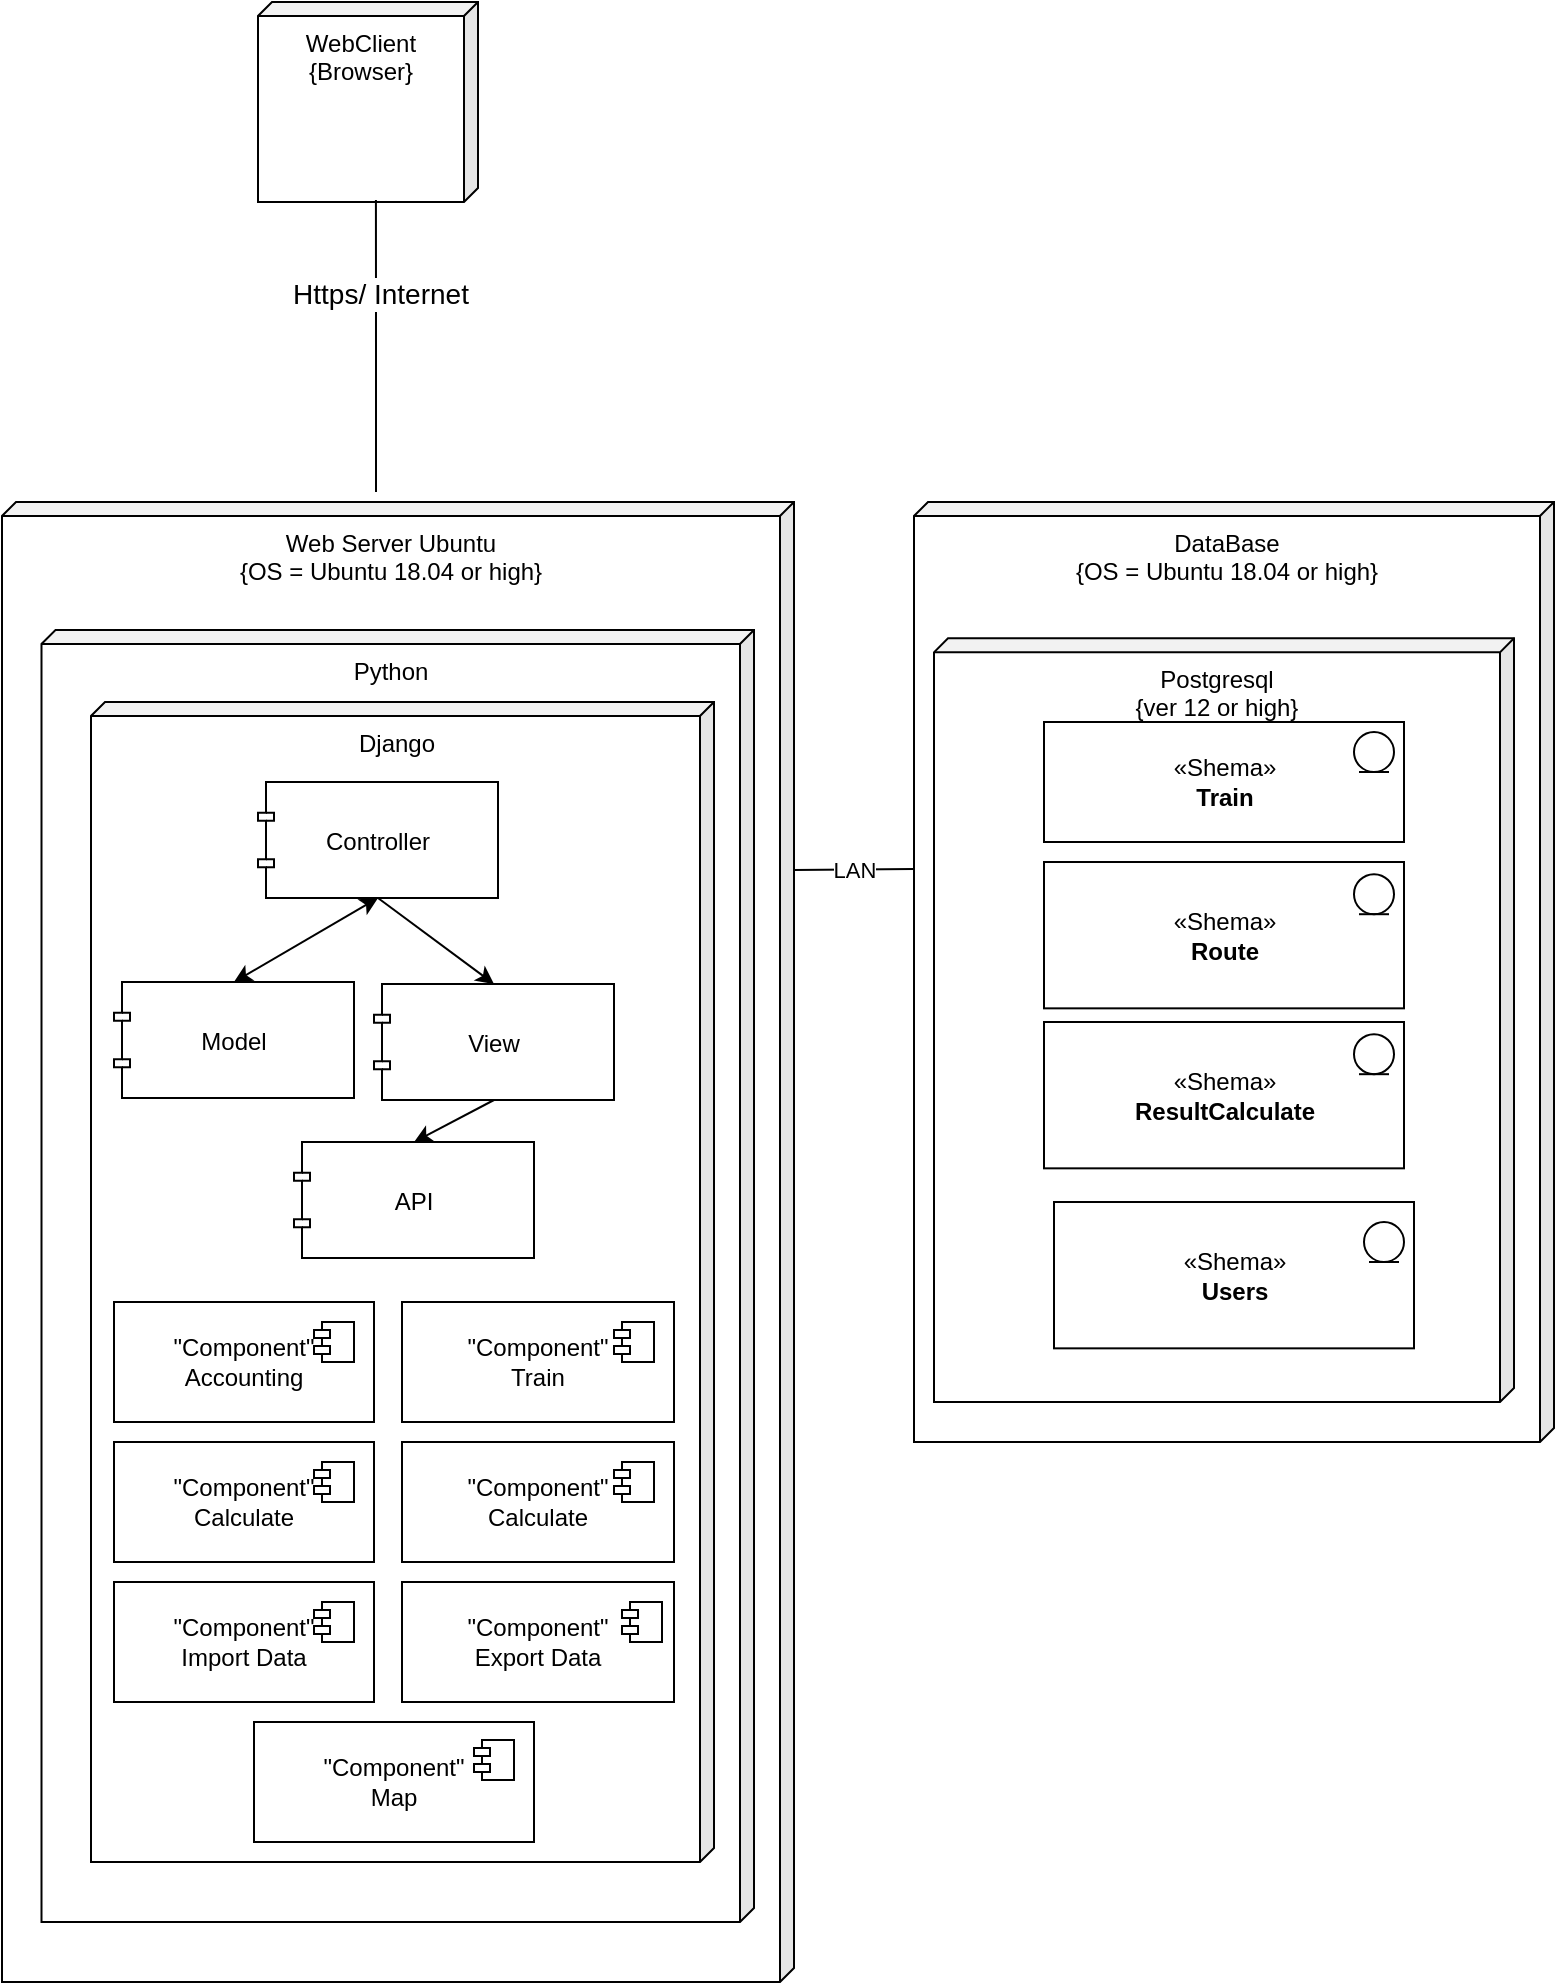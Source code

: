 <mxfile version="13.2.1" type="device"><diagram id="oHzRl0X2gv2opYqQk9cA" name="Страница 1"><mxGraphModel dx="1923" dy="1048" grid="1" gridSize="10" guides="1" tooltips="1" connect="1" arrows="1" fold="1" page="1" pageScale="1" pageWidth="827" pageHeight="1169" math="0" shadow="0"><root><mxCell id="0"/><mxCell id="1" parent="0"/><mxCell id="zZoE4T8_0NgG6DLh_iuL-18" value="WebClient&lt;br&gt;{Browser}" style="shape=cube;whiteSpace=wrap;html=1;boundedLbl=1;backgroundOutline=1;darkOpacity=0.05;darkOpacity2=0.1;size=7;flipV=0;flipH=1;verticalAlign=top;gradientColor=none;gradientDirection=east;" parent="1" vertex="1"><mxGeometry x="222" y="280" width="110" height="100" as="geometry"/></mxCell><mxCell id="zZoE4T8_0NgG6DLh_iuL-25" value="Web Server Ubuntu&lt;br&gt;{OS = Ubuntu 18.04 or high}" style="shape=cube;whiteSpace=wrap;html=1;boundedLbl=1;backgroundOutline=1;darkOpacity=0.05;darkOpacity2=0.1;size=7;flipV=0;flipH=1;verticalAlign=top;gradientColor=none;gradientDirection=east;" parent="1" vertex="1"><mxGeometry x="94" y="530" width="396" height="740" as="geometry"/></mxCell><mxCell id="MJlMqV2CX4UR8BuAwy09-3" value="LAN" style="endArrow=none;html=1;entryX=0;entryY=0;entryDx=320;entryDy=183.5;entryPerimeter=0;" parent="1" target="MJlMqV2CX4UR8BuAwy09-1" edge="1"><mxGeometry width="50" height="50" relative="1" as="geometry"><mxPoint x="490" y="714" as="sourcePoint"/><mxPoint x="460" y="570" as="targetPoint"/></mxGeometry></mxCell><mxCell id="MJlMqV2CX4UR8BuAwy09-29" value="" style="group" parent="1" vertex="1" connectable="0"><mxGeometry x="550" y="530" width="320" height="540" as="geometry"/></mxCell><mxCell id="MJlMqV2CX4UR8BuAwy09-21" value="" style="group" parent="MJlMqV2CX4UR8BuAwy09-29" vertex="1" connectable="0"><mxGeometry width="320" height="540" as="geometry"/></mxCell><mxCell id="MJlMqV2CX4UR8BuAwy09-1" value="DataBase&lt;br&gt;{OS = Ubuntu 18.04 or high}" style="shape=cube;whiteSpace=wrap;html=1;boundedLbl=1;backgroundOutline=1;darkOpacity=0.05;darkOpacity2=0.1;size=7;flipV=0;flipH=1;verticalAlign=top;gradientColor=none;gradientDirection=east;" parent="MJlMqV2CX4UR8BuAwy09-21" vertex="1"><mxGeometry width="320" height="470" as="geometry"/></mxCell><mxCell id="zZoE4T8_0NgG6DLh_iuL-37" value="Postgresql&lt;br&gt;{ver 12 or high}" style="shape=cube;whiteSpace=wrap;html=1;boundedLbl=1;backgroundOutline=1;darkOpacity=0.05;darkOpacity2=0.1;size=7;flipV=0;flipH=1;verticalAlign=top;gradientColor=none;gradientDirection=east;" parent="MJlMqV2CX4UR8BuAwy09-21" vertex="1"><mxGeometry x="10" y="68.15" width="290" height="381.85" as="geometry"/></mxCell><mxCell id="MJlMqV2CX4UR8BuAwy09-23" value="" style="group" parent="MJlMqV2CX4UR8BuAwy09-21" vertex="1" connectable="0"><mxGeometry x="65" y="430.004" width="180" height="73.171" as="geometry"/></mxCell><mxCell id="MJlMqV2CX4UR8BuAwy09-25" value="«Shema»&lt;br&gt;&lt;b&gt;Users&lt;/b&gt;" style="html=1;dropTarget=0;" parent="MJlMqV2CX4UR8BuAwy09-21" vertex="1"><mxGeometry x="70" y="350.004" width="180" height="73.171" as="geometry"/></mxCell><mxCell id="cnyFlyYr7jWIlvYWRUcl-15" value="" style="ellipse;shape=umlEntity;whiteSpace=wrap;html=1;" parent="MJlMqV2CX4UR8BuAwy09-21" vertex="1"><mxGeometry x="225" y="360.001" width="20" height="20" as="geometry"/></mxCell><mxCell id="MJlMqV2CX4UR8BuAwy09-7" value="" style="group" parent="MJlMqV2CX4UR8BuAwy09-29" vertex="1" connectable="0"><mxGeometry x="65" y="110" width="180" height="60" as="geometry"/></mxCell><mxCell id="MJlMqV2CX4UR8BuAwy09-4" value="«Shema»&lt;br&gt;&lt;b&gt;Train&lt;/b&gt;" style="html=1;dropTarget=0;" parent="MJlMqV2CX4UR8BuAwy09-7" vertex="1"><mxGeometry width="180" height="60" as="geometry"/></mxCell><mxCell id="MJlMqV2CX4UR8BuAwy09-6" value="" style="ellipse;shape=umlEntity;whiteSpace=wrap;html=1;" parent="MJlMqV2CX4UR8BuAwy09-7" vertex="1"><mxGeometry x="155" y="5" width="20" height="20" as="geometry"/></mxCell><mxCell id="MJlMqV2CX4UR8BuAwy09-8" value="" style="group" parent="MJlMqV2CX4UR8BuAwy09-29" vertex="1" connectable="0"><mxGeometry x="65" y="180.005" width="180" height="73.171" as="geometry"/></mxCell><mxCell id="MJlMqV2CX4UR8BuAwy09-9" value="«Shema»&lt;br&gt;&lt;b&gt;Route&lt;/b&gt;" style="html=1;dropTarget=0;" parent="MJlMqV2CX4UR8BuAwy09-8" vertex="1"><mxGeometry width="180" height="73.171" as="geometry"/></mxCell><mxCell id="MJlMqV2CX4UR8BuAwy09-10" value="" style="ellipse;shape=umlEntity;whiteSpace=wrap;html=1;" parent="MJlMqV2CX4UR8BuAwy09-8" vertex="1"><mxGeometry x="155" y="6.098" width="20" height="20" as="geometry"/></mxCell><mxCell id="MJlMqV2CX4UR8BuAwy09-12" value="" style="group" parent="MJlMqV2CX4UR8BuAwy09-29" vertex="1" connectable="0"><mxGeometry x="65" y="259.998" width="180" height="73.171" as="geometry"/></mxCell><mxCell id="MJlMqV2CX4UR8BuAwy09-13" value="«Shema»&lt;br&gt;&lt;b&gt;ResultCalculate&lt;/b&gt;" style="html=1;dropTarget=0;" parent="MJlMqV2CX4UR8BuAwy09-12" vertex="1"><mxGeometry width="180" height="73.171" as="geometry"/></mxCell><mxCell id="MJlMqV2CX4UR8BuAwy09-14" value="" style="ellipse;shape=umlEntity;whiteSpace=wrap;html=1;" parent="MJlMqV2CX4UR8BuAwy09-12" vertex="1"><mxGeometry x="155" y="6.098" width="20" height="20" as="geometry"/></mxCell><mxCell id="MJlMqV2CX4UR8BuAwy09-22" value="" style="group" parent="MJlMqV2CX4UR8BuAwy09-29" vertex="1" connectable="0"><mxGeometry x="65" y="345.364" width="180" height="73.171" as="geometry"/></mxCell><mxCell id="MJlMqV2CX4UR8BuAwy09-44" value="" style="endArrow=none;html=1;entryX=0.464;entryY=0.99;entryDx=0;entryDy=0;entryPerimeter=0;" parent="1" target="zZoE4T8_0NgG6DLh_iuL-18" edge="1"><mxGeometry width="50" height="50" relative="1" as="geometry"><mxPoint x="281" y="525" as="sourcePoint"/><mxPoint x="530" y="460" as="targetPoint"/><Array as="points"><mxPoint x="281" y="440"/></Array></mxGeometry></mxCell><mxCell id="MJlMqV2CX4UR8BuAwy09-45" value="&lt;span style=&quot;font-size: 14px&quot;&gt;Https/ Internet&lt;/span&gt;" style="edgeLabel;html=1;align=center;verticalAlign=middle;resizable=0;points=[];" parent="MJlMqV2CX4UR8BuAwy09-44" vertex="1" connectable="0"><mxGeometry x="0.357" y="-2" relative="1" as="geometry"><mxPoint as="offset"/></mxGeometry></mxCell><mxCell id="cnyFlyYr7jWIlvYWRUcl-2" value="Python" style="shape=cube;whiteSpace=wrap;html=1;boundedLbl=1;backgroundOutline=1;darkOpacity=0.05;darkOpacity2=0.1;size=7;flipV=0;flipH=1;verticalAlign=top;gradientColor=none;gradientDirection=east;" parent="1" vertex="1"><mxGeometry x="113.75" y="594" width="356.25" height="646" as="geometry"/></mxCell><mxCell id="cnyFlyYr7jWIlvYWRUcl-4" value="Django" style="shape=cube;whiteSpace=wrap;html=1;boundedLbl=1;backgroundOutline=1;darkOpacity=0.05;darkOpacity2=0.1;size=7;flipV=0;flipH=1;verticalAlign=top;gradientColor=none;gradientDirection=east;" parent="1" vertex="1"><mxGeometry x="138.5" y="630" width="311.5" height="580" as="geometry"/></mxCell><mxCell id="cnyFlyYr7jWIlvYWRUcl-6" value="Model" style="shape=component;jettyWidth=8;jettyHeight=4;" parent="1" vertex="1"><mxGeometry x="150" y="770" width="120" height="58" as="geometry"/></mxCell><mxCell id="cnyFlyYr7jWIlvYWRUcl-7" value="View" style="shape=component;jettyWidth=8;jettyHeight=4;" parent="1" vertex="1"><mxGeometry x="280" y="771" width="120" height="58" as="geometry"/></mxCell><mxCell id="cnyFlyYr7jWIlvYWRUcl-8" value="Controller" style="shape=component;jettyWidth=8;jettyHeight=4;" parent="1" vertex="1"><mxGeometry x="222" y="670" width="120" height="58" as="geometry"/></mxCell><mxCell id="cnyFlyYr7jWIlvYWRUcl-9" value="API" style="shape=component;jettyWidth=8;jettyHeight=4;" parent="1" vertex="1"><mxGeometry x="240" y="850" width="120" height="58" as="geometry"/></mxCell><mxCell id="cnyFlyYr7jWIlvYWRUcl-10" value="" style="endArrow=classic;startArrow=classic;html=1;entryX=0.5;entryY=1;entryDx=0;entryDy=0;exitX=0.5;exitY=0;exitDx=0;exitDy=0;" parent="1" target="cnyFlyYr7jWIlvYWRUcl-8" edge="1" source="cnyFlyYr7jWIlvYWRUcl-6"><mxGeometry width="50" height="50" relative="1" as="geometry"><mxPoint x="220" y="950" as="sourcePoint"/><mxPoint x="230" y="970" as="targetPoint"/></mxGeometry></mxCell><mxCell id="cnyFlyYr7jWIlvYWRUcl-11" value="" style="endArrow=classic;html=1;entryX=0.5;entryY=0;entryDx=0;entryDy=0;exitX=0.5;exitY=1;exitDx=0;exitDy=0;" parent="1" source="cnyFlyYr7jWIlvYWRUcl-8" target="cnyFlyYr7jWIlvYWRUcl-7" edge="1"><mxGeometry width="50" height="50" relative="1" as="geometry"><mxPoint x="180" y="1020" as="sourcePoint"/><mxPoint x="230" y="970" as="targetPoint"/></mxGeometry></mxCell><mxCell id="cnyFlyYr7jWIlvYWRUcl-12" value="" style="endArrow=classic;html=1;entryX=0.5;entryY=0;entryDx=0;entryDy=0;exitX=0.5;exitY=1;exitDx=0;exitDy=0;" parent="1" source="cnyFlyYr7jWIlvYWRUcl-7" target="cnyFlyYr7jWIlvYWRUcl-9" edge="1"><mxGeometry width="50" height="50" relative="1" as="geometry"><mxPoint x="180" y="1020" as="sourcePoint"/><mxPoint x="230" y="970" as="targetPoint"/></mxGeometry></mxCell><mxCell id="q9_21x3pYUsb9XCBqSEF-6" value="&quot;Component&quot;&lt;br&gt;Accounting" style="rounded=0;whiteSpace=wrap;html=1;" vertex="1" parent="1"><mxGeometry x="150" y="930" width="130" height="60" as="geometry"/></mxCell><mxCell id="q9_21x3pYUsb9XCBqSEF-8" value="&lt;span&gt;&quot;Component&quot;&lt;/span&gt;&lt;br&gt;Train" style="rounded=0;whiteSpace=wrap;html=1;" vertex="1" parent="1"><mxGeometry x="294" y="930" width="136" height="60" as="geometry"/></mxCell><mxCell id="q9_21x3pYUsb9XCBqSEF-9" value="&quot;Component&quot;&lt;br&gt;Calculate" style="rounded=0;whiteSpace=wrap;html=1;" vertex="1" parent="1"><mxGeometry x="150" y="1000" width="130" height="60" as="geometry"/></mxCell><mxCell id="q9_21x3pYUsb9XCBqSEF-10" value="&quot;Component&quot;&lt;br&gt;Calculate" style="rounded=0;whiteSpace=wrap;html=1;" vertex="1" parent="1"><mxGeometry x="294" y="1000" width="136" height="60" as="geometry"/></mxCell><mxCell id="q9_21x3pYUsb9XCBqSEF-11" value="&quot;Component&quot;&lt;br&gt;Import Data" style="rounded=0;whiteSpace=wrap;html=1;" vertex="1" parent="1"><mxGeometry x="150" y="1070" width="130" height="60" as="geometry"/></mxCell><mxCell id="q9_21x3pYUsb9XCBqSEF-12" value="&quot;Component&quot;&lt;br&gt;Export Data" style="rounded=0;whiteSpace=wrap;html=1;" vertex="1" parent="1"><mxGeometry x="294" y="1070" width="136" height="60" as="geometry"/></mxCell><mxCell id="q9_21x3pYUsb9XCBqSEF-14" value="&quot;Component&quot;&lt;br&gt;Map" style="rounded=0;whiteSpace=wrap;html=1;" vertex="1" parent="1"><mxGeometry x="220" y="1140" width="140" height="60" as="geometry"/></mxCell><mxCell id="q9_21x3pYUsb9XCBqSEF-15" value="" style="shape=component;jettyWidth=8;jettyHeight=4;" vertex="1" parent="1"><mxGeometry x="330" y="1149" width="20" height="20" as="geometry"/></mxCell><mxCell id="q9_21x3pYUsb9XCBqSEF-19" value="" style="shape=component;jettyWidth=8;jettyHeight=4;" vertex="1" parent="1"><mxGeometry x="250" y="940" width="20" height="20" as="geometry"/></mxCell><mxCell id="q9_21x3pYUsb9XCBqSEF-20" value="" style="shape=component;jettyWidth=8;jettyHeight=4;" vertex="1" parent="1"><mxGeometry x="400" y="940" width="20" height="20" as="geometry"/></mxCell><mxCell id="q9_21x3pYUsb9XCBqSEF-21" value="" style="shape=component;jettyWidth=8;jettyHeight=4;" vertex="1" parent="1"><mxGeometry x="250" y="1010" width="20" height="20" as="geometry"/></mxCell><mxCell id="q9_21x3pYUsb9XCBqSEF-22" value="" style="shape=component;jettyWidth=8;jettyHeight=4;" vertex="1" parent="1"><mxGeometry x="400" y="1010" width="20" height="20" as="geometry"/></mxCell><mxCell id="q9_21x3pYUsb9XCBqSEF-23" value="" style="shape=component;jettyWidth=8;jettyHeight=4;" vertex="1" parent="1"><mxGeometry x="250" y="1080" width="20" height="20" as="geometry"/></mxCell><mxCell id="q9_21x3pYUsb9XCBqSEF-24" value="" style="shape=component;jettyWidth=8;jettyHeight=4;" vertex="1" parent="1"><mxGeometry x="404" y="1080" width="20" height="20" as="geometry"/></mxCell></root></mxGraphModel></diagram></mxfile>